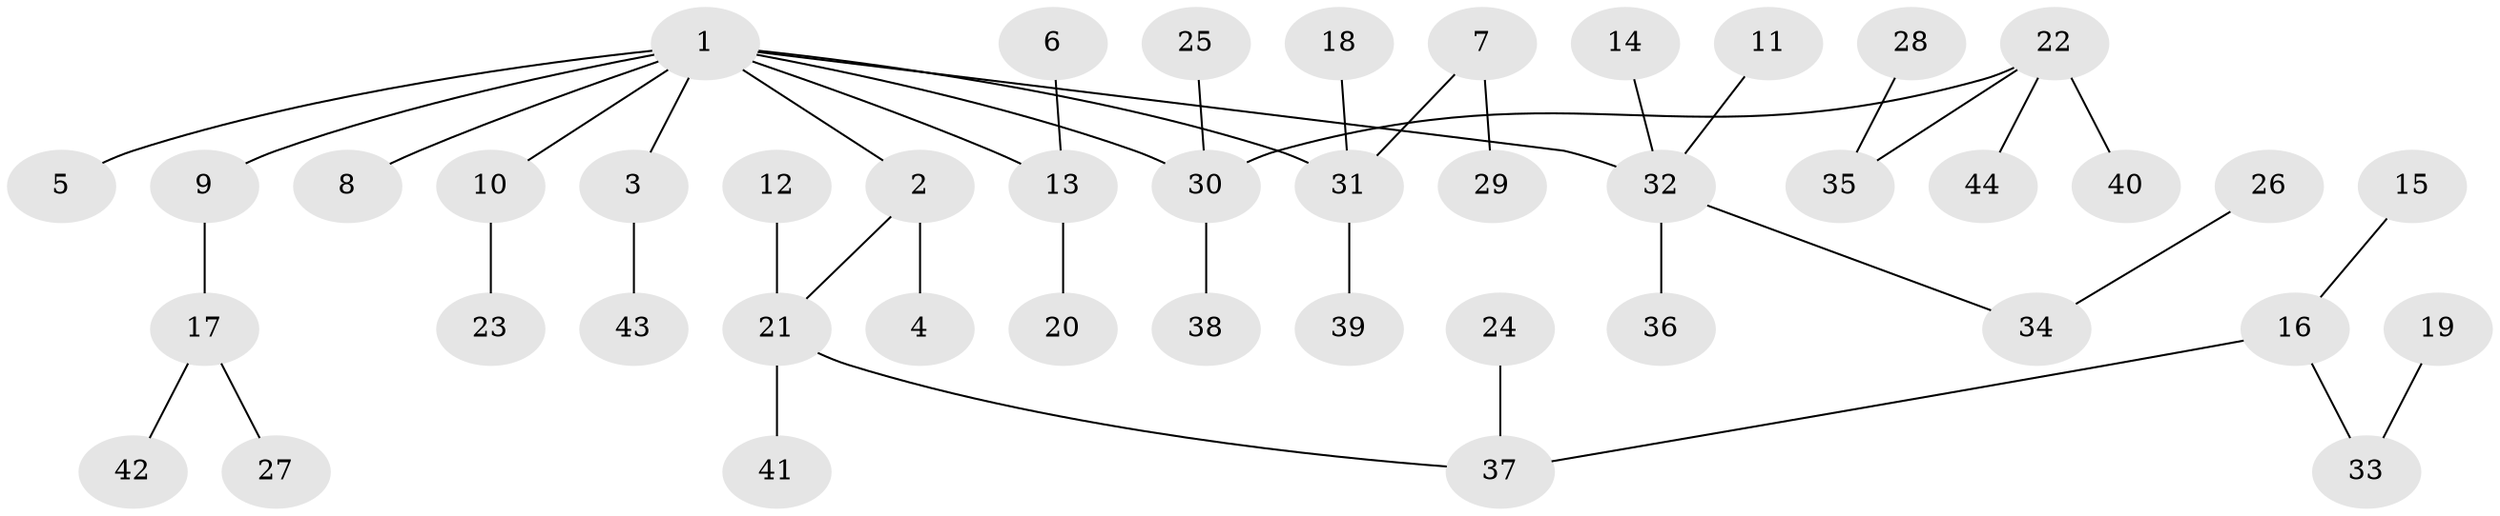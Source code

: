 // original degree distribution, {7: 0.011494252873563218, 5: 0.05747126436781609, 4: 0.04597701149425287, 6: 0.011494252873563218, 2: 0.27586206896551724, 3: 0.10344827586206896, 1: 0.4942528735632184}
// Generated by graph-tools (version 1.1) at 2025/26/03/09/25 03:26:28]
// undirected, 44 vertices, 43 edges
graph export_dot {
graph [start="1"]
  node [color=gray90,style=filled];
  1;
  2;
  3;
  4;
  5;
  6;
  7;
  8;
  9;
  10;
  11;
  12;
  13;
  14;
  15;
  16;
  17;
  18;
  19;
  20;
  21;
  22;
  23;
  24;
  25;
  26;
  27;
  28;
  29;
  30;
  31;
  32;
  33;
  34;
  35;
  36;
  37;
  38;
  39;
  40;
  41;
  42;
  43;
  44;
  1 -- 2 [weight=1.0];
  1 -- 3 [weight=1.0];
  1 -- 5 [weight=1.0];
  1 -- 8 [weight=1.0];
  1 -- 9 [weight=1.0];
  1 -- 10 [weight=1.0];
  1 -- 13 [weight=1.0];
  1 -- 30 [weight=1.0];
  1 -- 31 [weight=1.0];
  1 -- 32 [weight=1.0];
  2 -- 4 [weight=1.0];
  2 -- 21 [weight=1.0];
  3 -- 43 [weight=1.0];
  6 -- 13 [weight=1.0];
  7 -- 29 [weight=1.0];
  7 -- 31 [weight=1.0];
  9 -- 17 [weight=1.0];
  10 -- 23 [weight=1.0];
  11 -- 32 [weight=1.0];
  12 -- 21 [weight=1.0];
  13 -- 20 [weight=1.0];
  14 -- 32 [weight=1.0];
  15 -- 16 [weight=1.0];
  16 -- 33 [weight=1.0];
  16 -- 37 [weight=1.0];
  17 -- 27 [weight=1.0];
  17 -- 42 [weight=1.0];
  18 -- 31 [weight=1.0];
  19 -- 33 [weight=1.0];
  21 -- 37 [weight=1.0];
  21 -- 41 [weight=1.0];
  22 -- 30 [weight=1.0];
  22 -- 35 [weight=1.0];
  22 -- 40 [weight=1.0];
  22 -- 44 [weight=1.0];
  24 -- 37 [weight=1.0];
  25 -- 30 [weight=1.0];
  26 -- 34 [weight=1.0];
  28 -- 35 [weight=1.0];
  30 -- 38 [weight=1.0];
  31 -- 39 [weight=1.0];
  32 -- 34 [weight=1.0];
  32 -- 36 [weight=1.0];
}
